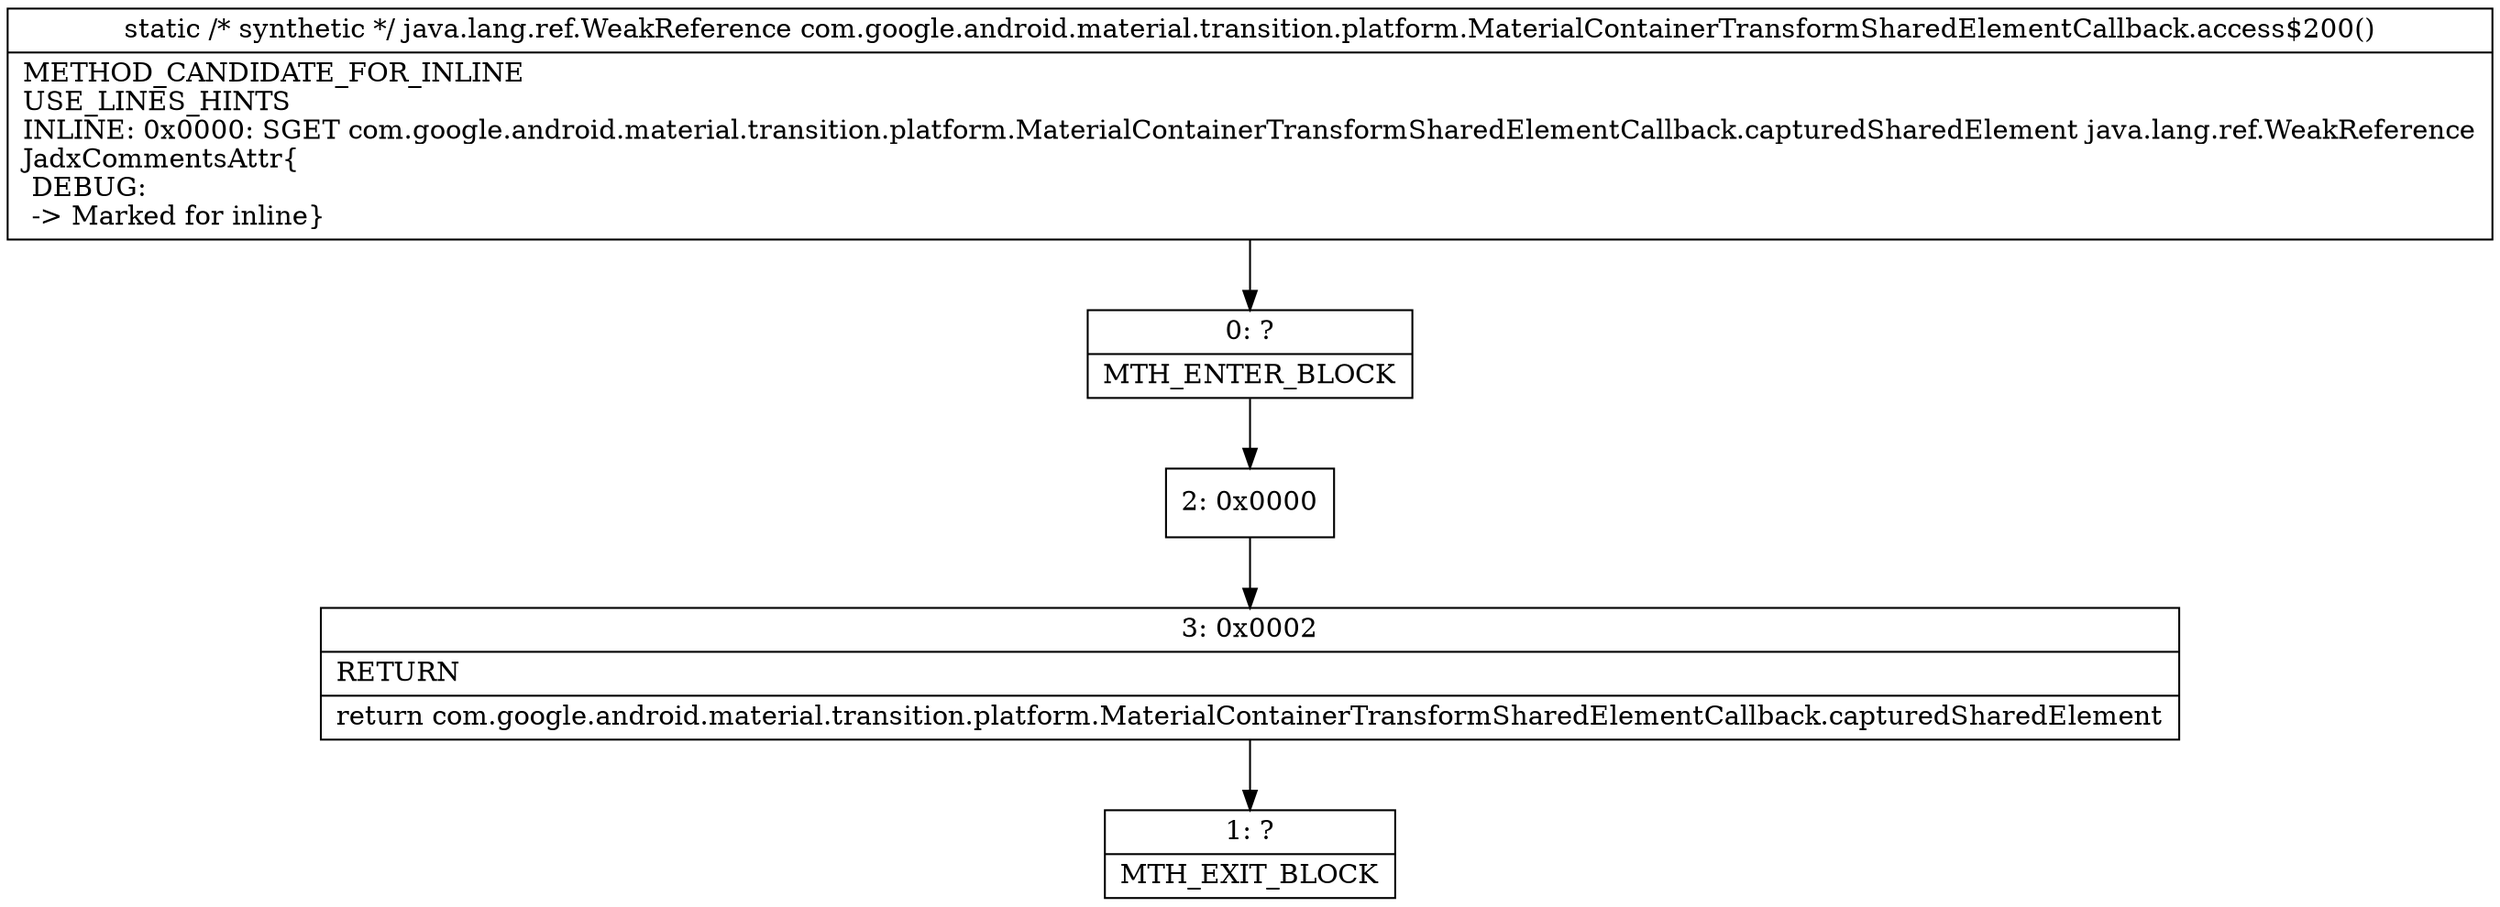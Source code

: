 digraph "CFG forcom.google.android.material.transition.platform.MaterialContainerTransformSharedElementCallback.access$200()Ljava\/lang\/ref\/WeakReference;" {
Node_0 [shape=record,label="{0\:\ ?|MTH_ENTER_BLOCK\l}"];
Node_2 [shape=record,label="{2\:\ 0x0000}"];
Node_3 [shape=record,label="{3\:\ 0x0002|RETURN\l|return com.google.android.material.transition.platform.MaterialContainerTransformSharedElementCallback.capturedSharedElement\l}"];
Node_1 [shape=record,label="{1\:\ ?|MTH_EXIT_BLOCK\l}"];
MethodNode[shape=record,label="{static \/* synthetic *\/ java.lang.ref.WeakReference com.google.android.material.transition.platform.MaterialContainerTransformSharedElementCallback.access$200()  | METHOD_CANDIDATE_FOR_INLINE\lUSE_LINES_HINTS\lINLINE: 0x0000: SGET   com.google.android.material.transition.platform.MaterialContainerTransformSharedElementCallback.capturedSharedElement java.lang.ref.WeakReference\lJadxCommentsAttr\{\l DEBUG: \l \-\> Marked for inline\}\l}"];
MethodNode -> Node_0;Node_0 -> Node_2;
Node_2 -> Node_3;
Node_3 -> Node_1;
}

